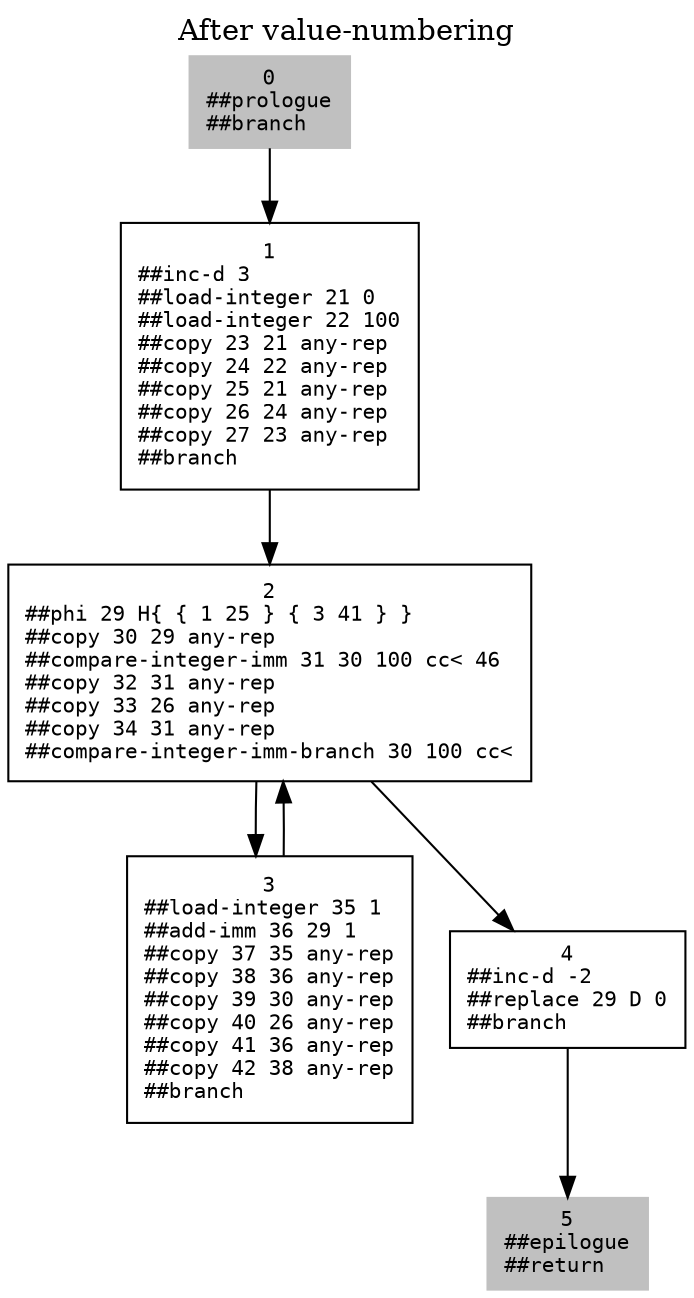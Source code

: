 digraph {
	node [label="\N"];
	graph [labelloc=t,
		label="After value-numbering",
		bb="0,0,323,618",
		lp="161.5,605"];
	0 [label="0\n##prologue\l##branch\l", fontname=Courier, fontsize=10, shape=box, color=grey, style=filled, pos="125,570", width="1.0556", height="0.61111"];
	1 [label="1\n##inc-d 3\l##load-integer 21 0\l##load-integer 22 100\l##copy 23 21 any-rep\l##copy 24 22 any-rep\l##copy 25 21 any-rep\l##copy\
 26 24 any-rep\l##copy 27 23 any-rep\l##branch\l", fontname=Courier, fontsize=10, shape=box, pos="125,448", width="1.9722", height="1.7778"];
	2 [label="2\n##phi 29 H{ { 1 25 } { 3 41 } }\l##copy 30 29 any-rep\l##compare-integer-imm 31 30 100 cc< 46\l##copy 32 31 any-rep\l##copy 33\
 26 any-rep\l##copy 34 31 any-rep\l##compare-integer-imm-branch 30 100 cc<\l", fontname=Courier, fontsize=10, shape=box, pos="125,296", width="3.4722", height="1.4444"];
	3 [label="3\n##load-integer 35 1\l##add-imm 36 29 1\l##copy 37 35 any-rep\l##copy 38 36 any-rep\l##copy 39 30 any-rep\l##copy 40 26 any-rep\
\l##copy 41 36 any-rep\l##copy 42 38 any-rep\l##branch\l", fontname=Courier, fontsize=10, shape=box, pos="125,144", width="1.8889", height="1.7778"];
	4 [label="4\n##inc-d -2\l##replace 29 D 0\l##branch\l", fontname=Courier, fontsize=10, shape=box, pos="267,144", width="1.5556", height="0.77778"];
	5 [label="5\n##epilogue\l##return\l", fontname=Courier, fontsize=10, shape=box, color=grey, style=filled, pos="267,22", width="1.0556", height="0.61111"];
	0 -> 1 [pos="e,125,512.02 125,547.91 125,540.39 125,531.53 125,522.23"];
	1 -> 2 [pos="e,125,348.44 125,383.98 125,375.56 125,366.93 125,358.54"];
	2 -> 3 [pos="e,118.32,208.23 118.55,243.69 118.34,235.48 118.24,226.86 118.25,218.27"];
	2 -> 4 [pos="e,240.8,172.05 173.87,243.69 193.7,222.46 216.09,198.5 233.95,179.38"];
	3 -> 2 [pos="e,131.45,243.69 131.68,208.23 131.78,216.64 131.77,225.24 131.65,233.62"];
	4 -> 5 [pos="e,267,44.058 267,115.7 267,97.293 267,73.237 267,54.11"];
}
